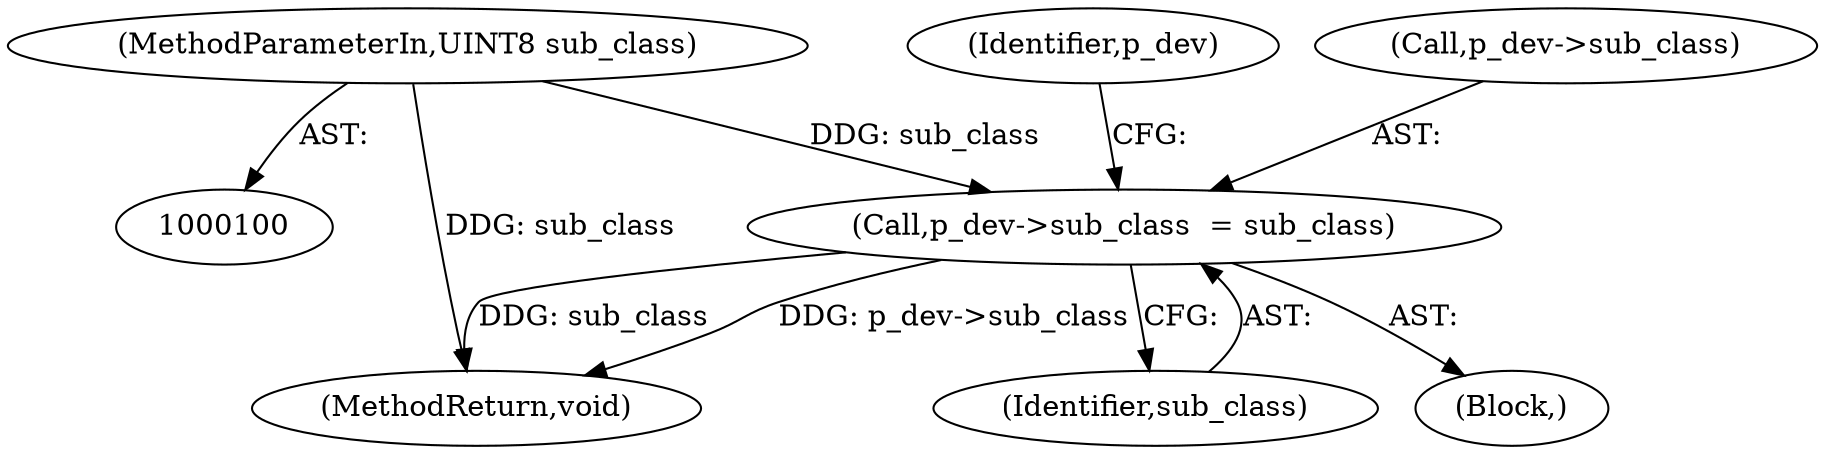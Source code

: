 digraph "0_Android_472271b153c5dc53c28beac55480a8d8434b2d5c_7@pointer" {
"1000305" [label="(Call,p_dev->sub_class  = sub_class)"];
"1000102" [label="(MethodParameterIn,UINT8 sub_class)"];
"1000312" [label="(Identifier,p_dev)"];
"1000286" [label="(Block,)"];
"1000305" [label="(Call,p_dev->sub_class  = sub_class)"];
"1000102" [label="(MethodParameterIn,UINT8 sub_class)"];
"1000306" [label="(Call,p_dev->sub_class)"];
"1000388" [label="(MethodReturn,void)"];
"1000309" [label="(Identifier,sub_class)"];
"1000305" -> "1000286"  [label="AST: "];
"1000305" -> "1000309"  [label="CFG: "];
"1000306" -> "1000305"  [label="AST: "];
"1000309" -> "1000305"  [label="AST: "];
"1000312" -> "1000305"  [label="CFG: "];
"1000305" -> "1000388"  [label="DDG: sub_class"];
"1000305" -> "1000388"  [label="DDG: p_dev->sub_class"];
"1000102" -> "1000305"  [label="DDG: sub_class"];
"1000102" -> "1000100"  [label="AST: "];
"1000102" -> "1000388"  [label="DDG: sub_class"];
}
